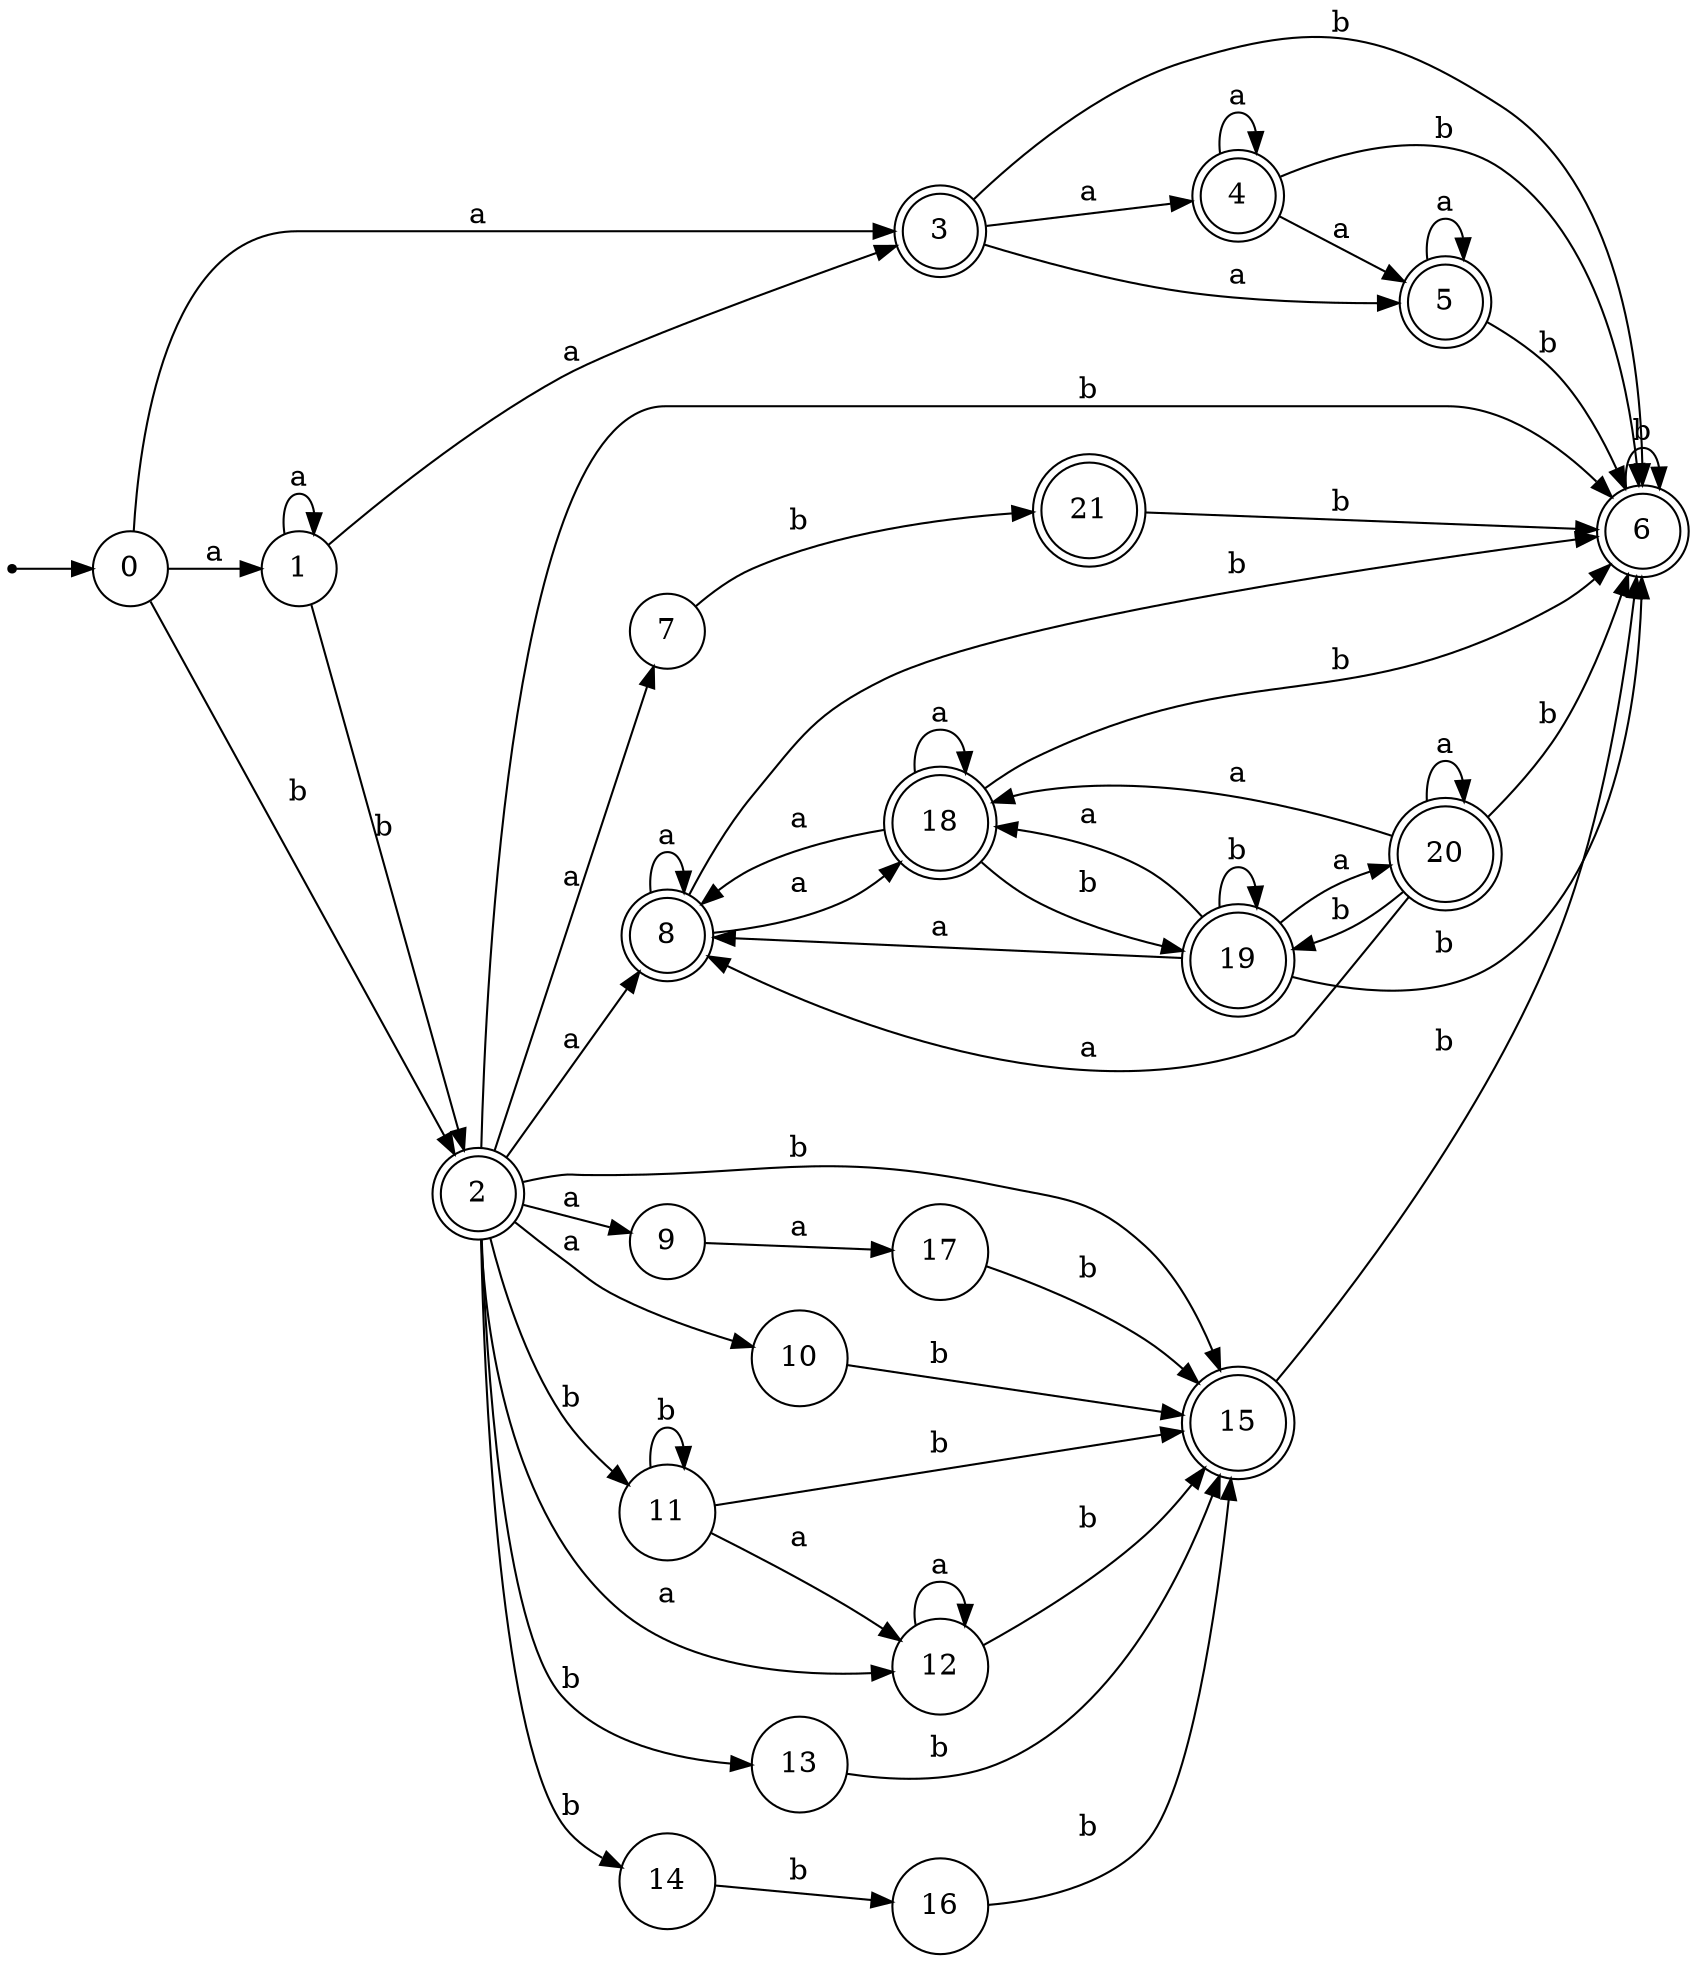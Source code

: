 digraph finite_state_machine {
rankdir=LR;
size="20,20";
node [shape = point]; "dummy0"
node [shape = circle]; "0";
"dummy0" -> "0";
node [shape = circle]; "1";
node [shape = doublecircle]; "2";node [shape = doublecircle]; "3";node [shape = doublecircle]; "4";node [shape = doublecircle]; "5";node [shape = doublecircle]; "6";node [shape = circle]; "7";
node [shape = doublecircle]; "8";node [shape = circle]; "9";
node [shape = circle]; "10";
node [shape = circle]; "11";
node [shape = circle]; "12";
node [shape = circle]; "13";
node [shape = circle]; "14";
node [shape = doublecircle]; "15";node [shape = circle]; "16";
node [shape = circle]; "17";
node [shape = doublecircle]; "18";node [shape = doublecircle]; "19";node [shape = doublecircle]; "20";node [shape = doublecircle]; "21";"0" -> "1" [label = "a"];
 "0" -> "3" [label = "a"];
 "0" -> "2" [label = "b"];
 "3" -> "4" [label = "a"];
 "3" -> "5" [label = "a"];
 "3" -> "6" [label = "b"];
 "6" -> "6" [label = "b"];
 "5" -> "5" [label = "a"];
 "5" -> "6" [label = "b"];
 "4" -> "4" [label = "a"];
 "4" -> "5" [label = "a"];
 "4" -> "6" [label = "b"];
 "2" -> "7" [label = "a"];
 "2" -> "8" [label = "a"];
 "2" -> "9" [label = "a"];
 "2" -> "10" [label = "a"];
 "2" -> "12" [label = "a"];
 "2" -> "6" [label = "b"];
 "2" -> "11" [label = "b"];
 "2" -> "13" [label = "b"];
 "2" -> "14" [label = "b"];
 "2" -> "15" [label = "b"];
 "15" -> "6" [label = "b"];
 "14" -> "16" [label = "b"];
 "16" -> "15" [label = "b"];
 "13" -> "15" [label = "b"];
 "12" -> "12" [label = "a"];
 "12" -> "15" [label = "b"];
 "11" -> "11" [label = "b"];
 "11" -> "15" [label = "b"];
 "11" -> "12" [label = "a"];
 "10" -> "15" [label = "b"];
 "9" -> "17" [label = "a"];
 "17" -> "15" [label = "b"];
 "8" -> "8" [label = "a"];
 "8" -> "18" [label = "a"];
 "8" -> "6" [label = "b"];
 "18" -> "8" [label = "a"];
 "18" -> "18" [label = "a"];
 "18" -> "19" [label = "b"];
 "18" -> "6" [label = "b"];
 "19" -> "19" [label = "b"];
 "19" -> "6" [label = "b"];
 "19" -> "8" [label = "a"];
 "19" -> "18" [label = "a"];
 "19" -> "20" [label = "a"];
 "20" -> "8" [label = "a"];
 "20" -> "18" [label = "a"];
 "20" -> "20" [label = "a"];
 "20" -> "19" [label = "b"];
 "20" -> "6" [label = "b"];
 "7" -> "21" [label = "b"];
 "21" -> "6" [label = "b"];
 "1" -> "1" [label = "a"];
 "1" -> "3" [label = "a"];
 "1" -> "2" [label = "b"];
 }
